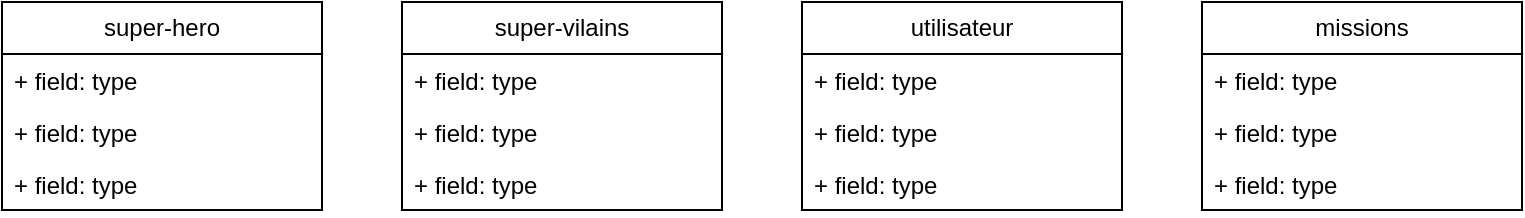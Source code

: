 <mxfile version="24.0.1" type="github">
  <diagram name="Page-1" id="A3VSw--CFJzUi4vSzayR">
    <mxGraphModel dx="1224" dy="667" grid="1" gridSize="10" guides="1" tooltips="1" connect="1" arrows="1" fold="1" page="1" pageScale="1" pageWidth="827" pageHeight="1169" math="0" shadow="0">
      <root>
        <mxCell id="0" />
        <mxCell id="1" parent="0" />
        <mxCell id="Y-qcU8aBJAnSSBLj9vqj-1" value="utilisateur" style="swimlane;fontStyle=0;childLayout=stackLayout;horizontal=1;startSize=26;fillColor=none;horizontalStack=0;resizeParent=1;resizeParentMax=0;resizeLast=0;collapsible=1;marginBottom=0;whiteSpace=wrap;html=1;" vertex="1" parent="1">
          <mxGeometry x="440" y="80" width="160" height="104" as="geometry" />
        </mxCell>
        <mxCell id="Y-qcU8aBJAnSSBLj9vqj-2" value="+ field: type" style="text;strokeColor=none;fillColor=none;align=left;verticalAlign=top;spacingLeft=4;spacingRight=4;overflow=hidden;rotatable=0;points=[[0,0.5],[1,0.5]];portConstraint=eastwest;whiteSpace=wrap;html=1;" vertex="1" parent="Y-qcU8aBJAnSSBLj9vqj-1">
          <mxGeometry y="26" width="160" height="26" as="geometry" />
        </mxCell>
        <mxCell id="Y-qcU8aBJAnSSBLj9vqj-3" value="+ field: type" style="text;strokeColor=none;fillColor=none;align=left;verticalAlign=top;spacingLeft=4;spacingRight=4;overflow=hidden;rotatable=0;points=[[0,0.5],[1,0.5]];portConstraint=eastwest;whiteSpace=wrap;html=1;" vertex="1" parent="Y-qcU8aBJAnSSBLj9vqj-1">
          <mxGeometry y="52" width="160" height="26" as="geometry" />
        </mxCell>
        <mxCell id="Y-qcU8aBJAnSSBLj9vqj-4" value="+ field: type" style="text;strokeColor=none;fillColor=none;align=left;verticalAlign=top;spacingLeft=4;spacingRight=4;overflow=hidden;rotatable=0;points=[[0,0.5],[1,0.5]];portConstraint=eastwest;whiteSpace=wrap;html=1;" vertex="1" parent="Y-qcU8aBJAnSSBLj9vqj-1">
          <mxGeometry y="78" width="160" height="26" as="geometry" />
        </mxCell>
        <mxCell id="Y-qcU8aBJAnSSBLj9vqj-5" value="super-vilains" style="swimlane;fontStyle=0;childLayout=stackLayout;horizontal=1;startSize=26;fillColor=none;horizontalStack=0;resizeParent=1;resizeParentMax=0;resizeLast=0;collapsible=1;marginBottom=0;whiteSpace=wrap;html=1;" vertex="1" parent="1">
          <mxGeometry x="240" y="80" width="160" height="104" as="geometry" />
        </mxCell>
        <mxCell id="Y-qcU8aBJAnSSBLj9vqj-6" value="+ field: type" style="text;strokeColor=none;fillColor=none;align=left;verticalAlign=top;spacingLeft=4;spacingRight=4;overflow=hidden;rotatable=0;points=[[0,0.5],[1,0.5]];portConstraint=eastwest;whiteSpace=wrap;html=1;" vertex="1" parent="Y-qcU8aBJAnSSBLj9vqj-5">
          <mxGeometry y="26" width="160" height="26" as="geometry" />
        </mxCell>
        <mxCell id="Y-qcU8aBJAnSSBLj9vqj-7" value="+ field: type" style="text;strokeColor=none;fillColor=none;align=left;verticalAlign=top;spacingLeft=4;spacingRight=4;overflow=hidden;rotatable=0;points=[[0,0.5],[1,0.5]];portConstraint=eastwest;whiteSpace=wrap;html=1;" vertex="1" parent="Y-qcU8aBJAnSSBLj9vqj-5">
          <mxGeometry y="52" width="160" height="26" as="geometry" />
        </mxCell>
        <mxCell id="Y-qcU8aBJAnSSBLj9vqj-8" value="+ field: type" style="text;strokeColor=none;fillColor=none;align=left;verticalAlign=top;spacingLeft=4;spacingRight=4;overflow=hidden;rotatable=0;points=[[0,0.5],[1,0.5]];portConstraint=eastwest;whiteSpace=wrap;html=1;" vertex="1" parent="Y-qcU8aBJAnSSBLj9vqj-5">
          <mxGeometry y="78" width="160" height="26" as="geometry" />
        </mxCell>
        <mxCell id="Y-qcU8aBJAnSSBLj9vqj-9" value="super-hero" style="swimlane;fontStyle=0;childLayout=stackLayout;horizontal=1;startSize=26;fillColor=none;horizontalStack=0;resizeParent=1;resizeParentMax=0;resizeLast=0;collapsible=1;marginBottom=0;whiteSpace=wrap;html=1;" vertex="1" parent="1">
          <mxGeometry x="40" y="80" width="160" height="104" as="geometry" />
        </mxCell>
        <mxCell id="Y-qcU8aBJAnSSBLj9vqj-10" value="+ field: type" style="text;strokeColor=none;fillColor=none;align=left;verticalAlign=top;spacingLeft=4;spacingRight=4;overflow=hidden;rotatable=0;points=[[0,0.5],[1,0.5]];portConstraint=eastwest;whiteSpace=wrap;html=1;" vertex="1" parent="Y-qcU8aBJAnSSBLj9vqj-9">
          <mxGeometry y="26" width="160" height="26" as="geometry" />
        </mxCell>
        <mxCell id="Y-qcU8aBJAnSSBLj9vqj-11" value="+ field: type" style="text;strokeColor=none;fillColor=none;align=left;verticalAlign=top;spacingLeft=4;spacingRight=4;overflow=hidden;rotatable=0;points=[[0,0.5],[1,0.5]];portConstraint=eastwest;whiteSpace=wrap;html=1;" vertex="1" parent="Y-qcU8aBJAnSSBLj9vqj-9">
          <mxGeometry y="52" width="160" height="26" as="geometry" />
        </mxCell>
        <mxCell id="Y-qcU8aBJAnSSBLj9vqj-12" value="+ field: type" style="text;strokeColor=none;fillColor=none;align=left;verticalAlign=top;spacingLeft=4;spacingRight=4;overflow=hidden;rotatable=0;points=[[0,0.5],[1,0.5]];portConstraint=eastwest;whiteSpace=wrap;html=1;" vertex="1" parent="Y-qcU8aBJAnSSBLj9vqj-9">
          <mxGeometry y="78" width="160" height="26" as="geometry" />
        </mxCell>
        <mxCell id="Y-qcU8aBJAnSSBLj9vqj-13" value="missions" style="swimlane;fontStyle=0;childLayout=stackLayout;horizontal=1;startSize=26;fillColor=none;horizontalStack=0;resizeParent=1;resizeParentMax=0;resizeLast=0;collapsible=1;marginBottom=0;whiteSpace=wrap;html=1;" vertex="1" parent="1">
          <mxGeometry x="640" y="80" width="160" height="104" as="geometry" />
        </mxCell>
        <mxCell id="Y-qcU8aBJAnSSBLj9vqj-14" value="+ field: type" style="text;strokeColor=none;fillColor=none;align=left;verticalAlign=top;spacingLeft=4;spacingRight=4;overflow=hidden;rotatable=0;points=[[0,0.5],[1,0.5]];portConstraint=eastwest;whiteSpace=wrap;html=1;" vertex="1" parent="Y-qcU8aBJAnSSBLj9vqj-13">
          <mxGeometry y="26" width="160" height="26" as="geometry" />
        </mxCell>
        <mxCell id="Y-qcU8aBJAnSSBLj9vqj-15" value="+ field: type" style="text;strokeColor=none;fillColor=none;align=left;verticalAlign=top;spacingLeft=4;spacingRight=4;overflow=hidden;rotatable=0;points=[[0,0.5],[1,0.5]];portConstraint=eastwest;whiteSpace=wrap;html=1;" vertex="1" parent="Y-qcU8aBJAnSSBLj9vqj-13">
          <mxGeometry y="52" width="160" height="26" as="geometry" />
        </mxCell>
        <mxCell id="Y-qcU8aBJAnSSBLj9vqj-16" value="+ field: type" style="text;strokeColor=none;fillColor=none;align=left;verticalAlign=top;spacingLeft=4;spacingRight=4;overflow=hidden;rotatable=0;points=[[0,0.5],[1,0.5]];portConstraint=eastwest;whiteSpace=wrap;html=1;" vertex="1" parent="Y-qcU8aBJAnSSBLj9vqj-13">
          <mxGeometry y="78" width="160" height="26" as="geometry" />
        </mxCell>
      </root>
    </mxGraphModel>
  </diagram>
</mxfile>
